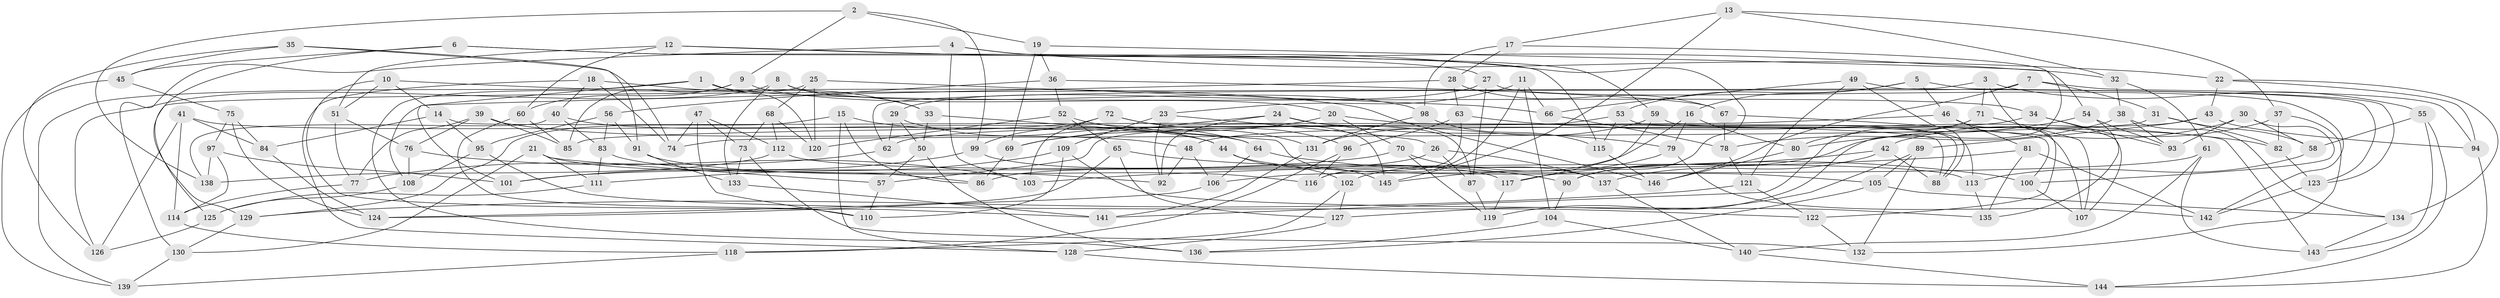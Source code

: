 // Generated by graph-tools (version 1.1) at 2025/50/03/09/25 03:50:48]
// undirected, 146 vertices, 292 edges
graph export_dot {
graph [start="1"]
  node [color=gray90,style=filled];
  1;
  2;
  3;
  4;
  5;
  6;
  7;
  8;
  9;
  10;
  11;
  12;
  13;
  14;
  15;
  16;
  17;
  18;
  19;
  20;
  21;
  22;
  23;
  24;
  25;
  26;
  27;
  28;
  29;
  30;
  31;
  32;
  33;
  34;
  35;
  36;
  37;
  38;
  39;
  40;
  41;
  42;
  43;
  44;
  45;
  46;
  47;
  48;
  49;
  50;
  51;
  52;
  53;
  54;
  55;
  56;
  57;
  58;
  59;
  60;
  61;
  62;
  63;
  64;
  65;
  66;
  67;
  68;
  69;
  70;
  71;
  72;
  73;
  74;
  75;
  76;
  77;
  78;
  79;
  80;
  81;
  82;
  83;
  84;
  85;
  86;
  87;
  88;
  89;
  90;
  91;
  92;
  93;
  94;
  95;
  96;
  97;
  98;
  99;
  100;
  101;
  102;
  103;
  104;
  105;
  106;
  107;
  108;
  109;
  110;
  111;
  112;
  113;
  114;
  115;
  116;
  117;
  118;
  119;
  120;
  121;
  122;
  123;
  124;
  125;
  126;
  127;
  128;
  129;
  130;
  131;
  132;
  133;
  134;
  135;
  136;
  137;
  138;
  139;
  140;
  141;
  142;
  143;
  144;
  145;
  146;
  1 -- 120;
  1 -- 101;
  1 -- 139;
  1 -- 34;
  2 -- 19;
  2 -- 99;
  2 -- 9;
  2 -- 138;
  3 -- 122;
  3 -- 125;
  3 -- 55;
  3 -- 71;
  4 -- 103;
  4 -- 22;
  4 -- 130;
  4 -- 59;
  5 -- 53;
  5 -- 46;
  5 -- 16;
  5 -- 123;
  6 -- 45;
  6 -- 115;
  6 -- 129;
  6 -- 27;
  7 -- 146;
  7 -- 94;
  7 -- 62;
  7 -- 31;
  8 -- 98;
  8 -- 33;
  8 -- 126;
  8 -- 133;
  9 -- 60;
  9 -- 85;
  9 -- 20;
  10 -- 146;
  10 -- 14;
  10 -- 141;
  10 -- 51;
  11 -- 23;
  11 -- 116;
  11 -- 66;
  11 -- 104;
  12 -- 90;
  12 -- 51;
  12 -- 60;
  12 -- 32;
  13 -- 32;
  13 -- 145;
  13 -- 17;
  13 -- 37;
  14 -- 84;
  14 -- 95;
  14 -- 88;
  15 -- 44;
  15 -- 86;
  15 -- 128;
  15 -- 129;
  16 -- 102;
  16 -- 79;
  16 -- 80;
  17 -- 98;
  17 -- 119;
  17 -- 28;
  18 -- 128;
  18 -- 74;
  18 -- 33;
  18 -- 40;
  19 -- 36;
  19 -- 69;
  19 -- 54;
  20 -- 70;
  20 -- 143;
  20 -- 69;
  21 -- 86;
  21 -- 130;
  21 -- 57;
  21 -- 111;
  22 -- 43;
  22 -- 94;
  22 -- 134;
  23 -- 26;
  23 -- 92;
  23 -- 109;
  24 -- 79;
  24 -- 87;
  24 -- 69;
  24 -- 92;
  25 -- 136;
  25 -- 66;
  25 -- 68;
  25 -- 120;
  26 -- 137;
  26 -- 87;
  26 -- 86;
  27 -- 142;
  27 -- 87;
  27 -- 29;
  28 -- 63;
  28 -- 67;
  28 -- 108;
  29 -- 50;
  29 -- 64;
  29 -- 62;
  30 -- 100;
  30 -- 90;
  30 -- 58;
  30 -- 93;
  31 -- 82;
  31 -- 58;
  31 -- 74;
  32 -- 61;
  32 -- 38;
  33 -- 50;
  33 -- 145;
  34 -- 93;
  34 -- 107;
  34 -- 62;
  35 -- 126;
  35 -- 45;
  35 -- 91;
  35 -- 74;
  36 -- 67;
  36 -- 52;
  36 -- 56;
  37 -- 132;
  37 -- 82;
  37 -- 42;
  38 -- 134;
  38 -- 78;
  38 -- 93;
  39 -- 85;
  39 -- 77;
  39 -- 76;
  39 -- 48;
  40 -- 83;
  40 -- 138;
  40 -- 44;
  41 -- 84;
  41 -- 64;
  41 -- 126;
  41 -- 114;
  42 -- 137;
  42 -- 117;
  42 -- 88;
  43 -- 48;
  43 -- 94;
  43 -- 89;
  44 -- 102;
  44 -- 105;
  45 -- 139;
  45 -- 75;
  46 -- 85;
  46 -- 107;
  46 -- 81;
  47 -- 74;
  47 -- 73;
  47 -- 110;
  47 -- 112;
  48 -- 106;
  48 -- 92;
  49 -- 121;
  49 -- 123;
  49 -- 66;
  49 -- 88;
  50 -- 136;
  50 -- 57;
  51 -- 77;
  51 -- 76;
  52 -- 131;
  52 -- 65;
  52 -- 120;
  53 -- 57;
  53 -- 88;
  53 -- 115;
  54 -- 135;
  54 -- 93;
  54 -- 80;
  55 -- 144;
  55 -- 143;
  55 -- 58;
  56 -- 91;
  56 -- 83;
  56 -- 95;
  57 -- 110;
  58 -- 113;
  59 -- 131;
  59 -- 117;
  59 -- 113;
  60 -- 110;
  60 -- 85;
  61 -- 140;
  61 -- 143;
  61 -- 106;
  62 -- 77;
  63 -- 82;
  63 -- 116;
  63 -- 96;
  64 -- 106;
  64 -- 100;
  65 -- 124;
  65 -- 127;
  65 -- 90;
  66 -- 78;
  67 -- 100;
  67 -- 78;
  68 -- 112;
  68 -- 73;
  68 -- 120;
  69 -- 86;
  70 -- 101;
  70 -- 119;
  70 -- 137;
  71 -- 107;
  71 -- 80;
  71 -- 141;
  72 -- 99;
  72 -- 96;
  72 -- 103;
  72 -- 145;
  73 -- 132;
  73 -- 133;
  75 -- 124;
  75 -- 84;
  75 -- 97;
  76 -- 103;
  76 -- 108;
  77 -- 114;
  78 -- 121;
  79 -- 145;
  79 -- 142;
  80 -- 146;
  81 -- 142;
  81 -- 103;
  81 -- 135;
  82 -- 123;
  83 -- 111;
  83 -- 92;
  84 -- 124;
  87 -- 119;
  89 -- 132;
  89 -- 127;
  89 -- 105;
  90 -- 104;
  91 -- 116;
  91 -- 133;
  94 -- 144;
  95 -- 108;
  95 -- 122;
  96 -- 116;
  96 -- 118;
  97 -- 114;
  97 -- 138;
  97 -- 101;
  98 -- 131;
  98 -- 115;
  99 -- 117;
  99 -- 101;
  100 -- 107;
  102 -- 127;
  102 -- 118;
  104 -- 140;
  104 -- 136;
  105 -- 134;
  105 -- 136;
  106 -- 124;
  108 -- 125;
  109 -- 110;
  109 -- 135;
  109 -- 111;
  111 -- 125;
  112 -- 138;
  112 -- 113;
  113 -- 135;
  114 -- 118;
  115 -- 146;
  117 -- 119;
  118 -- 139;
  121 -- 129;
  121 -- 122;
  122 -- 132;
  123 -- 142;
  125 -- 126;
  127 -- 128;
  128 -- 144;
  129 -- 130;
  130 -- 139;
  131 -- 141;
  133 -- 141;
  134 -- 143;
  137 -- 140;
  140 -- 144;
}
